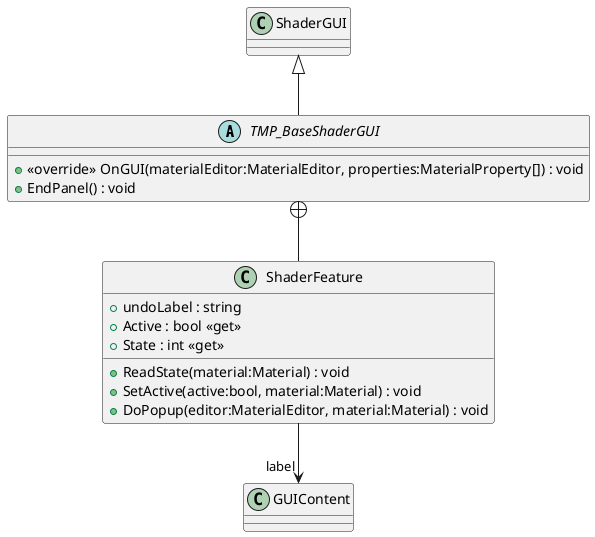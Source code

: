 @startuml
abstract class TMP_BaseShaderGUI {
    + <<override>> OnGUI(materialEditor:MaterialEditor, properties:MaterialProperty[]) : void
    + EndPanel() : void
}
class ShaderFeature {
    + undoLabel : string
    + Active : bool <<get>>
    + State : int <<get>>
    + ReadState(material:Material) : void
    + SetActive(active:bool, material:Material) : void
    + DoPopup(editor:MaterialEditor, material:Material) : void
}
ShaderGUI <|-- TMP_BaseShaderGUI
TMP_BaseShaderGUI +-- ShaderFeature
ShaderFeature --> "label" GUIContent
@enduml

